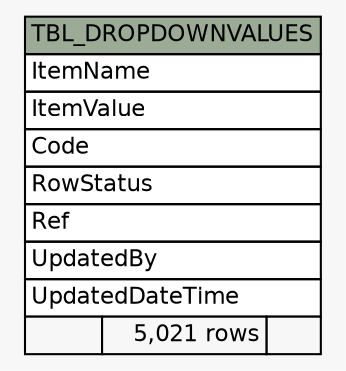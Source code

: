 // dot 2.38.0 on Windows 10 10.0
// SchemaSpy rev 590
digraph "TBL_DROPDOWNVALUES" {
  graph [
    rankdir="RL"
    bgcolor="#f7f7f7"
    nodesep="0.18"
    ranksep="0.46"
    fontname="Helvetica"
    fontsize="11"
  ];
  node [
    fontname="Helvetica"
    fontsize="11"
    shape="plaintext"
  ];
  edge [
    arrowsize="0.8"
  ];
  "TBL_DROPDOWNVALUES" [
    label=<
    <TABLE BORDER="0" CELLBORDER="1" CELLSPACING="0" BGCOLOR="#ffffff">
      <TR><TD COLSPAN="3" BGCOLOR="#9bab96" ALIGN="CENTER">TBL_DROPDOWNVALUES</TD></TR>
      <TR><TD PORT="ItemName" COLSPAN="3" ALIGN="LEFT">ItemName</TD></TR>
      <TR><TD PORT="ItemValue" COLSPAN="3" ALIGN="LEFT">ItemValue</TD></TR>
      <TR><TD PORT="Code" COLSPAN="3" ALIGN="LEFT">Code</TD></TR>
      <TR><TD PORT="RowStatus" COLSPAN="3" ALIGN="LEFT">RowStatus</TD></TR>
      <TR><TD PORT="Ref" COLSPAN="3" ALIGN="LEFT">Ref</TD></TR>
      <TR><TD PORT="UpdatedBy" COLSPAN="3" ALIGN="LEFT">UpdatedBy</TD></TR>
      <TR><TD PORT="UpdatedDateTime" COLSPAN="3" ALIGN="LEFT">UpdatedDateTime</TD></TR>
      <TR><TD ALIGN="LEFT" BGCOLOR="#f7f7f7">  </TD><TD ALIGN="RIGHT" BGCOLOR="#f7f7f7">5,021 rows</TD><TD ALIGN="RIGHT" BGCOLOR="#f7f7f7">  </TD></TR>
    </TABLE>>
    URL="tables/TBL_DROPDOWNVALUES.html"
    tooltip="TBL_DROPDOWNVALUES"
  ];
}

